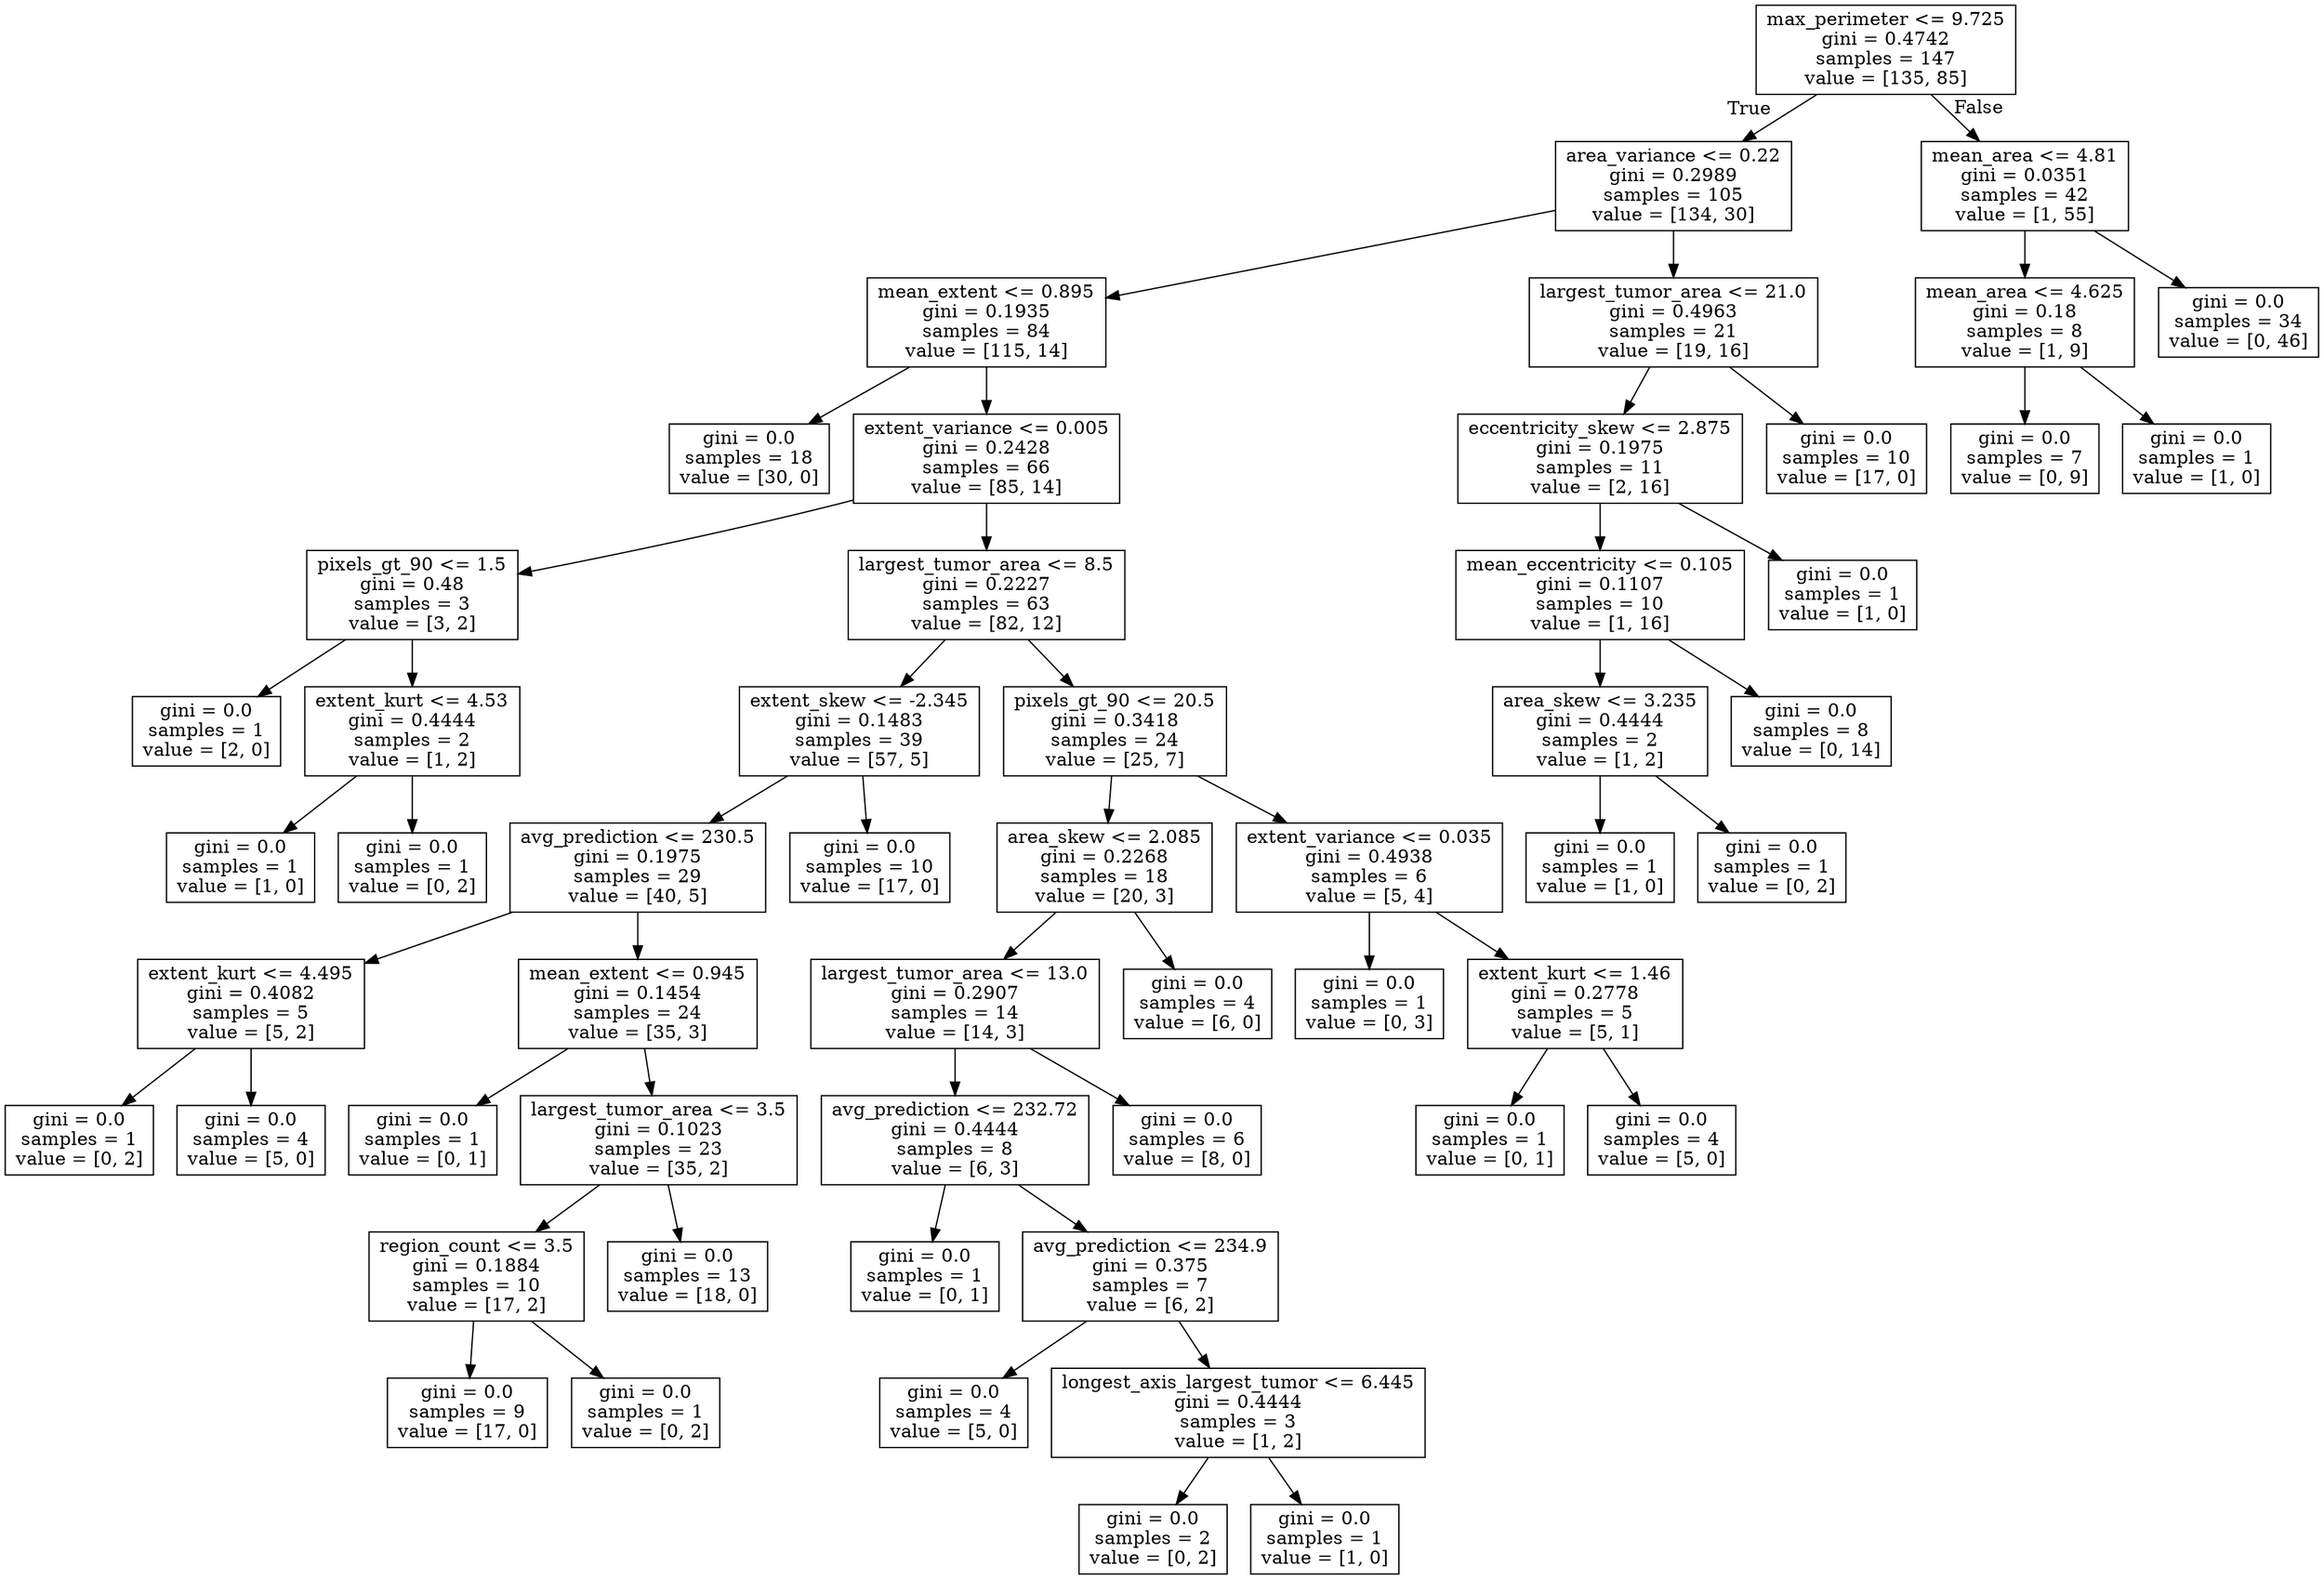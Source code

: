 digraph Tree {
node [shape=box] ;
0 [label="max_perimeter <= 9.725\ngini = 0.4742\nsamples = 147\nvalue = [135, 85]"] ;
1 [label="area_variance <= 0.22\ngini = 0.2989\nsamples = 105\nvalue = [134, 30]"] ;
0 -> 1 [labeldistance=2.5, labelangle=45, headlabel="True"] ;
2 [label="mean_extent <= 0.895\ngini = 0.1935\nsamples = 84\nvalue = [115, 14]"] ;
1 -> 2 ;
3 [label="gini = 0.0\nsamples = 18\nvalue = [30, 0]"] ;
2 -> 3 ;
4 [label="extent_variance <= 0.005\ngini = 0.2428\nsamples = 66\nvalue = [85, 14]"] ;
2 -> 4 ;
5 [label="pixels_gt_90 <= 1.5\ngini = 0.48\nsamples = 3\nvalue = [3, 2]"] ;
4 -> 5 ;
6 [label="gini = 0.0\nsamples = 1\nvalue = [2, 0]"] ;
5 -> 6 ;
7 [label="extent_kurt <= 4.53\ngini = 0.4444\nsamples = 2\nvalue = [1, 2]"] ;
5 -> 7 ;
8 [label="gini = 0.0\nsamples = 1\nvalue = [1, 0]"] ;
7 -> 8 ;
9 [label="gini = 0.0\nsamples = 1\nvalue = [0, 2]"] ;
7 -> 9 ;
10 [label="largest_tumor_area <= 8.5\ngini = 0.2227\nsamples = 63\nvalue = [82, 12]"] ;
4 -> 10 ;
11 [label="extent_skew <= -2.345\ngini = 0.1483\nsamples = 39\nvalue = [57, 5]"] ;
10 -> 11 ;
12 [label="avg_prediction <= 230.5\ngini = 0.1975\nsamples = 29\nvalue = [40, 5]"] ;
11 -> 12 ;
13 [label="extent_kurt <= 4.495\ngini = 0.4082\nsamples = 5\nvalue = [5, 2]"] ;
12 -> 13 ;
14 [label="gini = 0.0\nsamples = 1\nvalue = [0, 2]"] ;
13 -> 14 ;
15 [label="gini = 0.0\nsamples = 4\nvalue = [5, 0]"] ;
13 -> 15 ;
16 [label="mean_extent <= 0.945\ngini = 0.1454\nsamples = 24\nvalue = [35, 3]"] ;
12 -> 16 ;
17 [label="gini = 0.0\nsamples = 1\nvalue = [0, 1]"] ;
16 -> 17 ;
18 [label="largest_tumor_area <= 3.5\ngini = 0.1023\nsamples = 23\nvalue = [35, 2]"] ;
16 -> 18 ;
19 [label="region_count <= 3.5\ngini = 0.1884\nsamples = 10\nvalue = [17, 2]"] ;
18 -> 19 ;
20 [label="gini = 0.0\nsamples = 9\nvalue = [17, 0]"] ;
19 -> 20 ;
21 [label="gini = 0.0\nsamples = 1\nvalue = [0, 2]"] ;
19 -> 21 ;
22 [label="gini = 0.0\nsamples = 13\nvalue = [18, 0]"] ;
18 -> 22 ;
23 [label="gini = 0.0\nsamples = 10\nvalue = [17, 0]"] ;
11 -> 23 ;
24 [label="pixels_gt_90 <= 20.5\ngini = 0.3418\nsamples = 24\nvalue = [25, 7]"] ;
10 -> 24 ;
25 [label="area_skew <= 2.085\ngini = 0.2268\nsamples = 18\nvalue = [20, 3]"] ;
24 -> 25 ;
26 [label="largest_tumor_area <= 13.0\ngini = 0.2907\nsamples = 14\nvalue = [14, 3]"] ;
25 -> 26 ;
27 [label="avg_prediction <= 232.72\ngini = 0.4444\nsamples = 8\nvalue = [6, 3]"] ;
26 -> 27 ;
28 [label="gini = 0.0\nsamples = 1\nvalue = [0, 1]"] ;
27 -> 28 ;
29 [label="avg_prediction <= 234.9\ngini = 0.375\nsamples = 7\nvalue = [6, 2]"] ;
27 -> 29 ;
30 [label="gini = 0.0\nsamples = 4\nvalue = [5, 0]"] ;
29 -> 30 ;
31 [label="longest_axis_largest_tumor <= 6.445\ngini = 0.4444\nsamples = 3\nvalue = [1, 2]"] ;
29 -> 31 ;
32 [label="gini = 0.0\nsamples = 2\nvalue = [0, 2]"] ;
31 -> 32 ;
33 [label="gini = 0.0\nsamples = 1\nvalue = [1, 0]"] ;
31 -> 33 ;
34 [label="gini = 0.0\nsamples = 6\nvalue = [8, 0]"] ;
26 -> 34 ;
35 [label="gini = 0.0\nsamples = 4\nvalue = [6, 0]"] ;
25 -> 35 ;
36 [label="extent_variance <= 0.035\ngini = 0.4938\nsamples = 6\nvalue = [5, 4]"] ;
24 -> 36 ;
37 [label="gini = 0.0\nsamples = 1\nvalue = [0, 3]"] ;
36 -> 37 ;
38 [label="extent_kurt <= 1.46\ngini = 0.2778\nsamples = 5\nvalue = [5, 1]"] ;
36 -> 38 ;
39 [label="gini = 0.0\nsamples = 1\nvalue = [0, 1]"] ;
38 -> 39 ;
40 [label="gini = 0.0\nsamples = 4\nvalue = [5, 0]"] ;
38 -> 40 ;
41 [label="largest_tumor_area <= 21.0\ngini = 0.4963\nsamples = 21\nvalue = [19, 16]"] ;
1 -> 41 ;
42 [label="eccentricity_skew <= 2.875\ngini = 0.1975\nsamples = 11\nvalue = [2, 16]"] ;
41 -> 42 ;
43 [label="mean_eccentricity <= 0.105\ngini = 0.1107\nsamples = 10\nvalue = [1, 16]"] ;
42 -> 43 ;
44 [label="area_skew <= 3.235\ngini = 0.4444\nsamples = 2\nvalue = [1, 2]"] ;
43 -> 44 ;
45 [label="gini = 0.0\nsamples = 1\nvalue = [1, 0]"] ;
44 -> 45 ;
46 [label="gini = 0.0\nsamples = 1\nvalue = [0, 2]"] ;
44 -> 46 ;
47 [label="gini = 0.0\nsamples = 8\nvalue = [0, 14]"] ;
43 -> 47 ;
48 [label="gini = 0.0\nsamples = 1\nvalue = [1, 0]"] ;
42 -> 48 ;
49 [label="gini = 0.0\nsamples = 10\nvalue = [17, 0]"] ;
41 -> 49 ;
50 [label="mean_area <= 4.81\ngini = 0.0351\nsamples = 42\nvalue = [1, 55]"] ;
0 -> 50 [labeldistance=2.5, labelangle=-45, headlabel="False"] ;
51 [label="mean_area <= 4.625\ngini = 0.18\nsamples = 8\nvalue = [1, 9]"] ;
50 -> 51 ;
52 [label="gini = 0.0\nsamples = 7\nvalue = [0, 9]"] ;
51 -> 52 ;
53 [label="gini = 0.0\nsamples = 1\nvalue = [1, 0]"] ;
51 -> 53 ;
54 [label="gini = 0.0\nsamples = 34\nvalue = [0, 46]"] ;
50 -> 54 ;
}